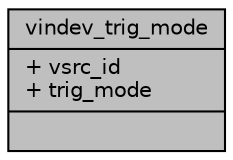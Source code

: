 digraph "vindev_trig_mode"
{
 // INTERACTIVE_SVG=YES
 // LATEX_PDF_SIZE
  bgcolor="transparent";
  edge [fontname="Helvetica",fontsize="10",labelfontname="Helvetica",labelfontsize="10"];
  node [fontname="Helvetica",fontsize="10",shape=record];
  Node1 [label="{vindev_trig_mode\n|+ vsrc_id\l+ trig_mode\l|}",height=0.2,width=0.4,color="black", fillcolor="grey75", style="filled", fontcolor="black",tooltip=" "];
}
